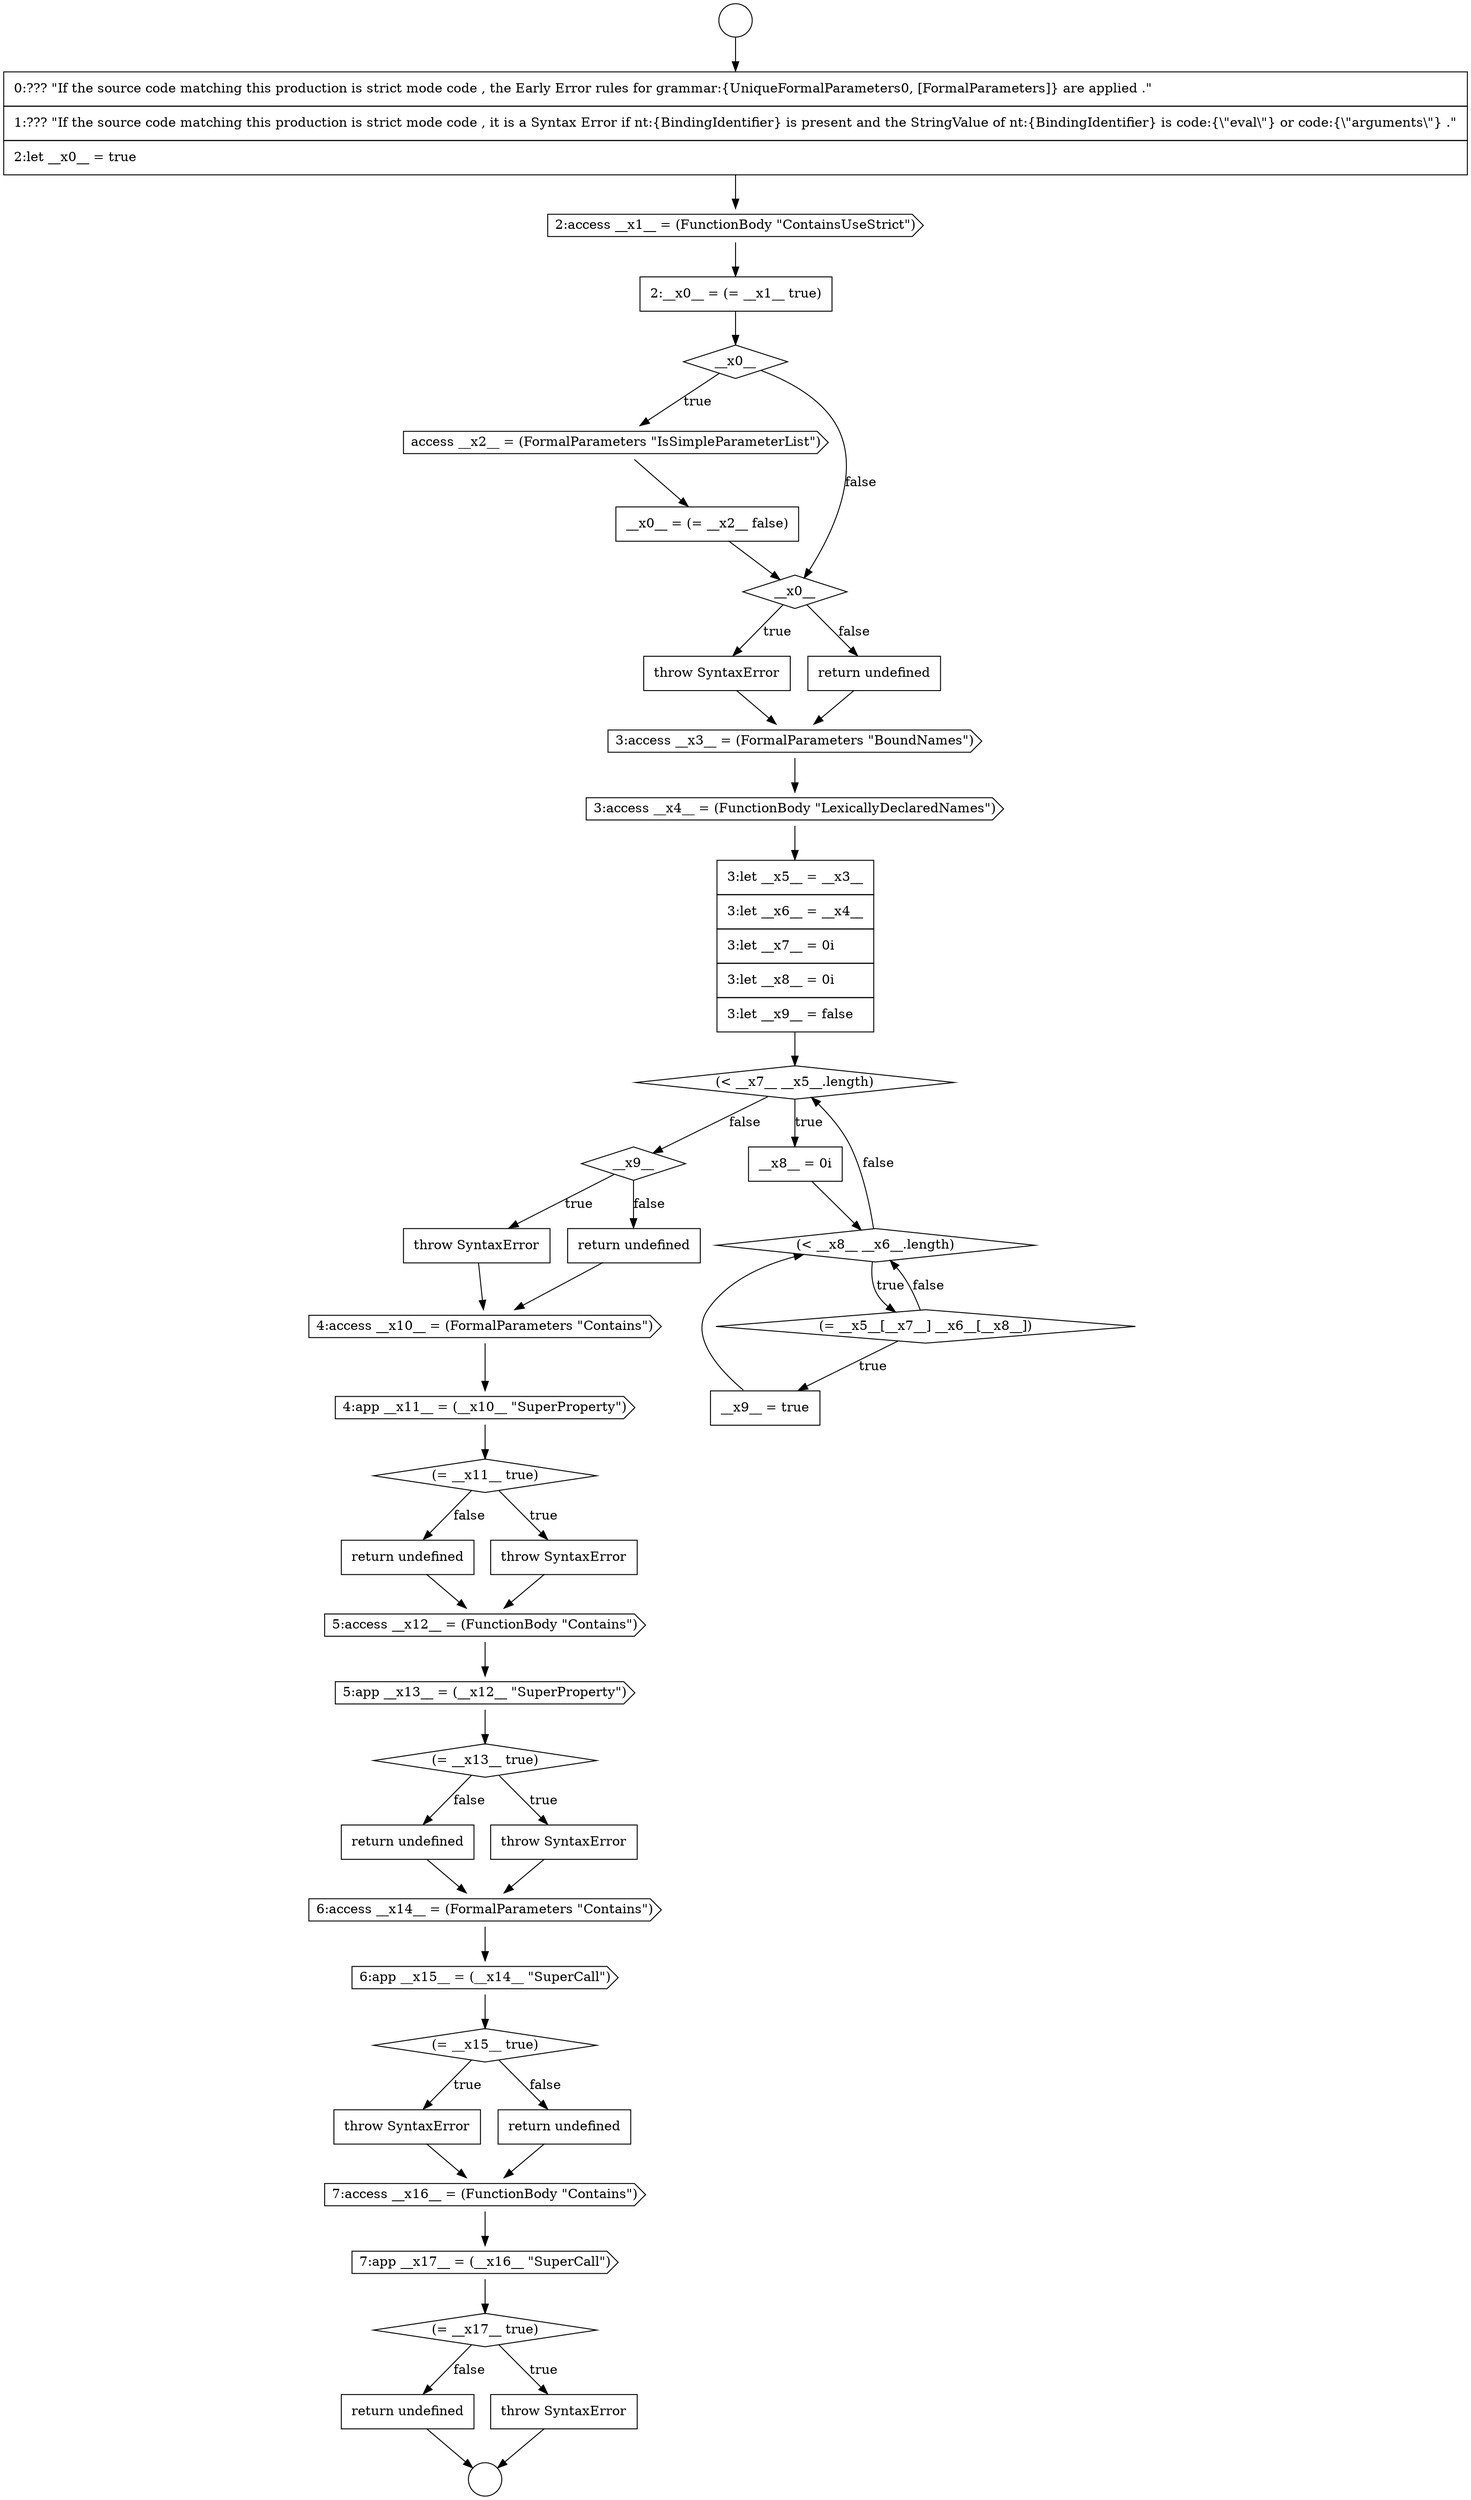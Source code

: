 digraph {
  node18834 [shape=cds, label=<<font color="black">7:app __x17__ = (__x16__ &quot;SuperCall&quot;)</font>> color="black" fillcolor="white" style=filled]
  node18801 [shape=diamond, label=<<font color="black">__x0__</font>> color="black" fillcolor="white" style=filled]
  node18829 [shape=cds, label=<<font color="black">6:app __x15__ = (__x14__ &quot;SuperCall&quot;)</font>> color="black" fillcolor="white" style=filled]
  node18802 [shape=cds, label=<<font color="black">access __x2__ = (FormalParameters &quot;IsSimpleParameterList&quot;)</font>> color="black" fillcolor="white" style=filled]
  node18819 [shape=cds, label=<<font color="black">4:app __x11__ = (__x10__ &quot;SuperProperty&quot;)</font>> color="black" fillcolor="white" style=filled]
  node18822 [shape=none, margin=0, label=<<font color="black">
    <table border="0" cellborder="1" cellspacing="0" cellpadding="10">
      <tr><td align="left">return undefined</td></tr>
    </table>
  </font>> color="black" fillcolor="white" style=filled]
  node18815 [shape=diamond, label=<<font color="black">__x9__</font>> color="black" fillcolor="white" style=filled]
  node18831 [shape=none, margin=0, label=<<font color="black">
    <table border="0" cellborder="1" cellspacing="0" cellpadding="10">
      <tr><td align="left">throw SyntaxError</td></tr>
    </table>
  </font>> color="black" fillcolor="white" style=filled]
  node18803 [shape=none, margin=0, label=<<font color="black">
    <table border="0" cellborder="1" cellspacing="0" cellpadding="10">
      <tr><td align="left">__x0__ = (= __x2__ false)</td></tr>
    </table>
  </font>> color="black" fillcolor="white" style=filled]
  node18835 [shape=diamond, label=<<font color="black">(= __x17__ true)</font>> color="black" fillcolor="white" style=filled]
  node18807 [shape=cds, label=<<font color="black">3:access __x3__ = (FormalParameters &quot;BoundNames&quot;)</font>> color="black" fillcolor="white" style=filled]
  node18823 [shape=cds, label=<<font color="black">5:access __x12__ = (FunctionBody &quot;Contains&quot;)</font>> color="black" fillcolor="white" style=filled]
  node18818 [shape=cds, label=<<font color="black">4:access __x10__ = (FormalParameters &quot;Contains&quot;)</font>> color="black" fillcolor="white" style=filled]
  node18833 [shape=cds, label=<<font color="black">7:access __x16__ = (FunctionBody &quot;Contains&quot;)</font>> color="black" fillcolor="white" style=filled]
  node18804 [shape=diamond, label=<<font color="black">__x0__</font>> color="black" fillcolor="white" style=filled]
  node18830 [shape=diamond, label=<<font color="black">(= __x15__ true)</font>> color="black" fillcolor="white" style=filled]
  node18798 [shape=none, margin=0, label=<<font color="black">
    <table border="0" cellborder="1" cellspacing="0" cellpadding="10">
      <tr><td align="left">0:??? &quot;If the source code matching this production is strict mode code , the Early Error rules for grammar:{UniqueFormalParameters0, [FormalParameters]} are applied .&quot;</td></tr>
      <tr><td align="left">1:??? &quot;If the source code matching this production is strict mode code , it is a Syntax Error if nt:{BindingIdentifier} is present and the StringValue of nt:{BindingIdentifier} is code:{\&quot;eval\&quot;} or code:{\&quot;arguments\&quot;} .&quot;</td></tr>
      <tr><td align="left">2:let __x0__ = true</td></tr>
    </table>
  </font>> color="black" fillcolor="white" style=filled]
  node18837 [shape=none, margin=0, label=<<font color="black">
    <table border="0" cellborder="1" cellspacing="0" cellpadding="10">
      <tr><td align="left">return undefined</td></tr>
    </table>
  </font>> color="black" fillcolor="white" style=filled]
  node18810 [shape=diamond, label=<<font color="black">(&lt; __x7__ __x5__.length)</font>> color="black" fillcolor="white" style=filled]
  node18805 [shape=none, margin=0, label=<<font color="black">
    <table border="0" cellborder="1" cellspacing="0" cellpadding="10">
      <tr><td align="left">throw SyntaxError</td></tr>
    </table>
  </font>> color="black" fillcolor="white" style=filled]
  node18824 [shape=cds, label=<<font color="black">5:app __x13__ = (__x12__ &quot;SuperProperty&quot;)</font>> color="black" fillcolor="white" style=filled]
  node18800 [shape=none, margin=0, label=<<font color="black">
    <table border="0" cellborder="1" cellspacing="0" cellpadding="10">
      <tr><td align="left">2:__x0__ = (= __x1__ true)</td></tr>
    </table>
  </font>> color="black" fillcolor="white" style=filled]
  node18814 [shape=none, margin=0, label=<<font color="black">
    <table border="0" cellborder="1" cellspacing="0" cellpadding="10">
      <tr><td align="left">__x9__ = true</td></tr>
    </table>
  </font>> color="black" fillcolor="white" style=filled]
  node18825 [shape=diamond, label=<<font color="black">(= __x13__ true)</font>> color="black" fillcolor="white" style=filled]
  node18809 [shape=none, margin=0, label=<<font color="black">
    <table border="0" cellborder="1" cellspacing="0" cellpadding="10">
      <tr><td align="left">3:let __x5__ = __x3__</td></tr>
      <tr><td align="left">3:let __x6__ = __x4__</td></tr>
      <tr><td align="left">3:let __x7__ = 0i</td></tr>
      <tr><td align="left">3:let __x8__ = 0i</td></tr>
      <tr><td align="left">3:let __x9__ = false</td></tr>
    </table>
  </font>> color="black" fillcolor="white" style=filled]
  node18796 [shape=circle label=" " color="black" fillcolor="white" style=filled]
  node18820 [shape=diamond, label=<<font color="black">(= __x11__ true)</font>> color="black" fillcolor="white" style=filled]
  node18821 [shape=none, margin=0, label=<<font color="black">
    <table border="0" cellborder="1" cellspacing="0" cellpadding="10">
      <tr><td align="left">throw SyntaxError</td></tr>
    </table>
  </font>> color="black" fillcolor="white" style=filled]
  node18799 [shape=cds, label=<<font color="black">2:access __x1__ = (FunctionBody &quot;ContainsUseStrict&quot;)</font>> color="black" fillcolor="white" style=filled]
  node18816 [shape=none, margin=0, label=<<font color="black">
    <table border="0" cellborder="1" cellspacing="0" cellpadding="10">
      <tr><td align="left">throw SyntaxError</td></tr>
    </table>
  </font>> color="black" fillcolor="white" style=filled]
  node18828 [shape=cds, label=<<font color="black">6:access __x14__ = (FormalParameters &quot;Contains&quot;)</font>> color="black" fillcolor="white" style=filled]
  node18806 [shape=none, margin=0, label=<<font color="black">
    <table border="0" cellborder="1" cellspacing="0" cellpadding="10">
      <tr><td align="left">return undefined</td></tr>
    </table>
  </font>> color="black" fillcolor="white" style=filled]
  node18832 [shape=none, margin=0, label=<<font color="black">
    <table border="0" cellborder="1" cellspacing="0" cellpadding="10">
      <tr><td align="left">return undefined</td></tr>
    </table>
  </font>> color="black" fillcolor="white" style=filled]
  node18813 [shape=diamond, label=<<font color="black">(= __x5__[__x7__] __x6__[__x8__])</font>> color="black" fillcolor="white" style=filled]
  node18836 [shape=none, margin=0, label=<<font color="black">
    <table border="0" cellborder="1" cellspacing="0" cellpadding="10">
      <tr><td align="left">throw SyntaxError</td></tr>
    </table>
  </font>> color="black" fillcolor="white" style=filled]
  node18812 [shape=diamond, label=<<font color="black">(&lt; __x8__ __x6__.length)</font>> color="black" fillcolor="white" style=filled]
  node18827 [shape=none, margin=0, label=<<font color="black">
    <table border="0" cellborder="1" cellspacing="0" cellpadding="10">
      <tr><td align="left">return undefined</td></tr>
    </table>
  </font>> color="black" fillcolor="white" style=filled]
  node18817 [shape=none, margin=0, label=<<font color="black">
    <table border="0" cellborder="1" cellspacing="0" cellpadding="10">
      <tr><td align="left">return undefined</td></tr>
    </table>
  </font>> color="black" fillcolor="white" style=filled]
  node18797 [shape=circle label=" " color="black" fillcolor="white" style=filled]
  node18811 [shape=none, margin=0, label=<<font color="black">
    <table border="0" cellborder="1" cellspacing="0" cellpadding="10">
      <tr><td align="left">__x8__ = 0i</td></tr>
    </table>
  </font>> color="black" fillcolor="white" style=filled]
  node18826 [shape=none, margin=0, label=<<font color="black">
    <table border="0" cellborder="1" cellspacing="0" cellpadding="10">
      <tr><td align="left">throw SyntaxError</td></tr>
    </table>
  </font>> color="black" fillcolor="white" style=filled]
  node18808 [shape=cds, label=<<font color="black">3:access __x4__ = (FunctionBody &quot;LexicallyDeclaredNames&quot;)</font>> color="black" fillcolor="white" style=filled]
  node18805 -> node18807 [ color="black"]
  node18803 -> node18804 [ color="black"]
  node18819 -> node18820 [ color="black"]
  node18817 -> node18818 [ color="black"]
  node18801 -> node18802 [label=<<font color="black">true</font>> color="black"]
  node18801 -> node18804 [label=<<font color="black">false</font>> color="black"]
  node18798 -> node18799 [ color="black"]
  node18826 -> node18828 [ color="black"]
  node18800 -> node18801 [ color="black"]
  node18836 -> node18797 [ color="black"]
  node18821 -> node18823 [ color="black"]
  node18807 -> node18808 [ color="black"]
  node18812 -> node18813 [label=<<font color="black">true</font>> color="black"]
  node18812 -> node18810 [label=<<font color="black">false</font>> color="black"]
  node18829 -> node18830 [ color="black"]
  node18834 -> node18835 [ color="black"]
  node18818 -> node18819 [ color="black"]
  node18811 -> node18812 [ color="black"]
  node18832 -> node18833 [ color="black"]
  node18820 -> node18821 [label=<<font color="black">true</font>> color="black"]
  node18820 -> node18822 [label=<<font color="black">false</font>> color="black"]
  node18825 -> node18826 [label=<<font color="black">true</font>> color="black"]
  node18825 -> node18827 [label=<<font color="black">false</font>> color="black"]
  node18808 -> node18809 [ color="black"]
  node18815 -> node18816 [label=<<font color="black">true</font>> color="black"]
  node18815 -> node18817 [label=<<font color="black">false</font>> color="black"]
  node18828 -> node18829 [ color="black"]
  node18796 -> node18798 [ color="black"]
  node18824 -> node18825 [ color="black"]
  node18837 -> node18797 [ color="black"]
  node18804 -> node18805 [label=<<font color="black">true</font>> color="black"]
  node18804 -> node18806 [label=<<font color="black">false</font>> color="black"]
  node18810 -> node18811 [label=<<font color="black">true</font>> color="black"]
  node18810 -> node18815 [label=<<font color="black">false</font>> color="black"]
  node18831 -> node18833 [ color="black"]
  node18813 -> node18814 [label=<<font color="black">true</font>> color="black"]
  node18813 -> node18812 [label=<<font color="black">false</font>> color="black"]
  node18827 -> node18828 [ color="black"]
  node18822 -> node18823 [ color="black"]
  node18809 -> node18810 [ color="black"]
  node18806 -> node18807 [ color="black"]
  node18802 -> node18803 [ color="black"]
  node18830 -> node18831 [label=<<font color="black">true</font>> color="black"]
  node18830 -> node18832 [label=<<font color="black">false</font>> color="black"]
  node18814 -> node18812 [ color="black"]
  node18835 -> node18836 [label=<<font color="black">true</font>> color="black"]
  node18835 -> node18837 [label=<<font color="black">false</font>> color="black"]
  node18816 -> node18818 [ color="black"]
  node18833 -> node18834 [ color="black"]
  node18823 -> node18824 [ color="black"]
  node18799 -> node18800 [ color="black"]
}
